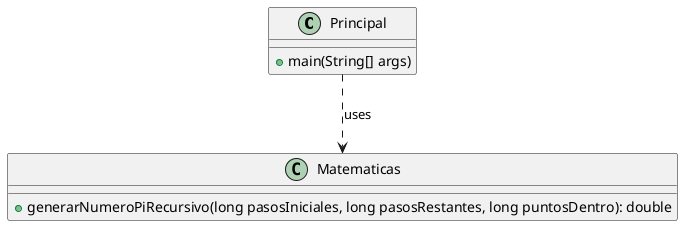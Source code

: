@startuml

class Principal {
    +main(String[] args)
}

class Matematicas {
    +generarNumeroPiRecursivo(long pasosIniciales, long pasosRestantes, long puntosDentro): double
}

Principal ..> Matematicas : uses

@enduml